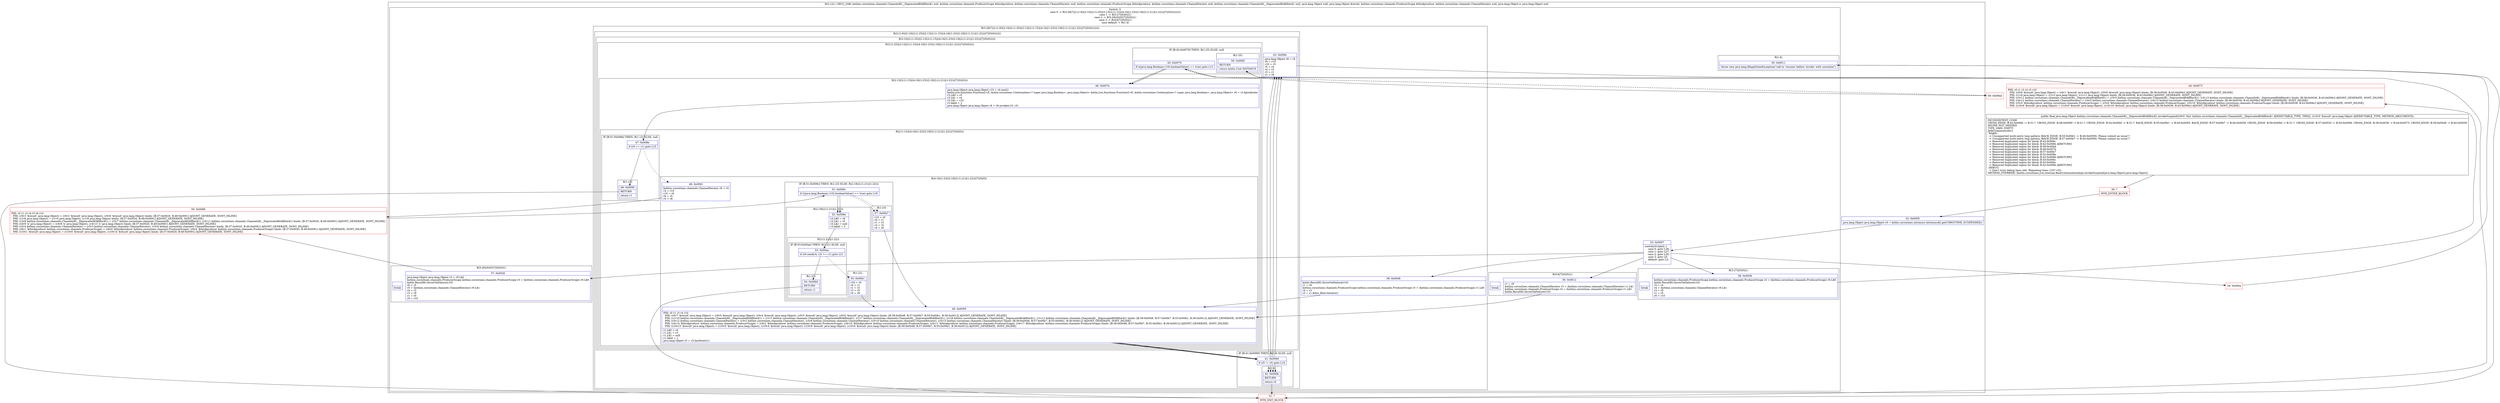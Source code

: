 digraph "CFG forkotlinx.coroutines.channels.ChannelsKt__DeprecatedKt$filter$1.invokeSuspend(Ljava\/lang\/Object;)Ljava\/lang\/Object;" {
subgraph cluster_Region_1256951270 {
label = "R(2:1|2) | DECL_VAR: kotlinx.coroutines.channels.ChannelsKt__DeprecatedKt$filter$1 null, kotlinx.coroutines.channels.ProducerScope $this$produce, kotlinx.coroutines.channels.ChannelIterator null, kotlinx.coroutines.channels.ProducerScope $this$produce, kotlinx.coroutines.channels.ChannelIterator null, kotlinx.coroutines.channels.ChannelsKt__DeprecatedKt$filter$1 null, java.lang.Object null, java.lang.Object $result, kotlinx.coroutines.channels.ProducerScope $this$produce, kotlinx.coroutines.channels.ChannelIterator null, java.lang.Object e, java.lang.Object null\l";
node [shape=record,color=blue];
Node_32 [shape=record,label="{32\:\ 0x0000|java.lang.Object java.lang.Object r0 = kotlin.coroutines.intrinsics.IntrinsicsKt.getCOROUTINE_SUSPENDED()\l}"];
subgraph cluster_SwitchRegion_1051881191 {
label = "Switch: 5
 case 0 -> R(3:28|7|(2:(1:9)|(2:10|(2:(1:25)|(2:13|(2:(1:15)|(4:16|(1:23)(2:19|(2:(1:21)|(1:22)))|7|(0)(0))))))))
 case 1 -> R(3:27|(0)(0)|1)
 case 2 -> R(5:26|(0)(0)|7|(0)(0)|1)
 case 3 -> R(4:6|7|(0)(0)|1)
 case default -> R(1:4)";
node [shape=record,color=blue];
Node_33 [shape=record,label="{33\:\ 0x0007|switch(r9.label) \{\l    case 0: goto L28;\l    case 1: goto L27;\l    case 2: goto L26;\l    case 3: goto L6;\l    default: goto L3;\l\}\l}"];
subgraph cluster_Region_1757817376 {
label = "R(3:28|7|(2:(1:9)|(2:10|(2:(1:25)|(2:13|(2:(1:15)|(4:16|(1:23)(2:19|(2:(1:21)|(1:22)))|7|(0)(0))))))))";
node [shape=record,color=blue];
Node_39 [shape=record,label="{39\:\ 0x0048|kotlin.ResultKt.throwOnFailure(r10)\lr1 = r9\lkotlinx.coroutines.channels.ProducerScope kotlinx.coroutines.channels.ProducerScope r3 = (kotlinx.coroutines.channels.ProducerScope) r1.L$0\lr4 = r3\lr3 = r1.$this_filter.iterator()\l}"];
Node_40 [shape=record,label="{40\:\ 0x0059|PHI: r0 r1 r3 r4 r10 \l  PHI: (r0v7 '$result' java.lang.Object) = (r0v0 '$result' java.lang.Object), (r0v4 '$result' java.lang.Object), (r0v5 '$result' java.lang.Object), (r0v0 '$result' java.lang.Object) binds: [B:39:0x0048, B:57:0x00b7, B:55:0x00b1, B:36:0x0012] A[DONT_GENERATE, DONT_INLINE]\l  PHI: (r1v10 kotlinx.coroutines.channels.ChannelsKt__DeprecatedKt$filter$1) = (r1v1 kotlinx.coroutines.channels.ChannelsKt__DeprecatedKt$filter$1), (r1v7 kotlinx.coroutines.channels.ChannelsKt__DeprecatedKt$filter$1), (r1v8 kotlinx.coroutines.channels.ChannelsKt__DeprecatedKt$filter$1), (r1v12 kotlinx.coroutines.channels.ChannelsKt__DeprecatedKt$filter$1) binds: [B:39:0x0048, B:57:0x00b7, B:55:0x00b1, B:36:0x0012] A[DONT_GENERATE, DONT_INLINE]\l  PHI: (r3v12 kotlinx.coroutines.channels.ChannelIterator) = (r3v2 kotlinx.coroutines.channels.ChannelIterator), (r3v9 kotlinx.coroutines.channels.ChannelIterator), (r3v10 kotlinx.coroutines.channels.ChannelIterator), (r3v15 kotlinx.coroutines.channels.ChannelIterator) binds: [B:39:0x0048, B:57:0x00b7, B:55:0x00b1, B:36:0x0012] A[DONT_GENERATE, DONT_INLINE]\l  PHI: (r4v14 '$this$produce' kotlinx.coroutines.channels.ProducerScope) = (r4v2 '$this$produce' kotlinx.coroutines.channels.ProducerScope), (r4v10 '$this$produce' kotlinx.coroutines.channels.ProducerScope), (r4v11 '$this$produce' kotlinx.coroutines.channels.ProducerScope), (r4v17 '$this$produce' kotlinx.coroutines.channels.ProducerScope) binds: [B:39:0x0048, B:57:0x00b7, B:55:0x00b1, B:36:0x0012] A[DONT_GENERATE, DONT_INLINE]\l  PHI: (r10v15 '$result' java.lang.Object) = (r10v0 '$result' java.lang.Object), (r10v4 '$result' java.lang.Object), (r10v8 '$result' java.lang.Object), (r10v0 '$result' java.lang.Object) binds: [B:39:0x0048, B:57:0x00b7, B:55:0x00b1, B:36:0x0012] A[DONT_GENERATE, DONT_INLINE]\l|r1.L$0 = r4\lr1.L$1 = r3\lr1.L$2 = null\lr1.label = 1\ljava.lang.Object r5 = r3.hasNext(r1)\l}"];
subgraph cluster_Region_628726529 {
label = "R(2:(1:9)|(2:10|(2:(1:25)|(2:13|(2:(1:15)|(4:16|(1:23)(2:19|(2:(1:21)|(1:22)))|7|(0)(0)))))))";
node [shape=record,color=blue];
subgraph cluster_IfRegion_1759290245 {
label = "IF [B:41:0x0069] THEN: R(1:9) ELSE: null";
node [shape=record,color=blue];
Node_41 [shape=record,label="{41\:\ 0x0069|if (r5 != r0) goto L10\l}"];
subgraph cluster_Region_1443732458 {
label = "R(1:9)";
node [shape=record,color=blue];
Node_42 [shape=record,label="{42\:\ 0x006b|RETURN\l|return r0\l}"];
}
}
subgraph cluster_Region_961996904 {
label = "R(2:10|(2:(1:25)|(2:13|(2:(1:15)|(4:16|(1:23)(2:19|(2:(1:21)|(1:22)))|7|(0)(0))))))";
node [shape=record,color=blue];
Node_43 [shape=record,label="{43\:\ 0x006c|java.lang.Object r8 = r0\lr0 = r10\lr10 = r5\lr5 = r4\lr4 = r3\lr3 = r1\lr1 = r8\l}"];
subgraph cluster_Region_1933284698 {
label = "R(2:(1:25)|(2:13|(2:(1:15)|(4:16|(1:23)(2:19|(2:(1:21)|(1:22)))|7|(0)(0)))))";
node [shape=record,color=blue];
subgraph cluster_IfRegion_1719244334 {
label = "IF [B:45:0x0079] THEN: R(1:25) ELSE: null";
node [shape=record,color=blue];
Node_45 [shape=record,label="{45\:\ 0x0079|if (((java.lang.Boolean) r10).booleanValue() == true) goto L13\l}"];
subgraph cluster_Region_1259411792 {
label = "R(1:25)";
node [shape=record,color=blue];
Node_59 [shape=record,label="{59\:\ 0x00bf|RETURN\l|return kotlin.Unit.INSTANCE\l}"];
}
}
subgraph cluster_Region_99316649 {
label = "R(2:13|(2:(1:15)|(4:16|(1:23)(2:19|(2:(1:21)|(1:22)))|7|(0)(0))))";
node [shape=record,color=blue];
Node_46 [shape=record,label="{46\:\ 0x007b|java.lang.Object java.lang.Object r10 = r4.next()\lkotlin.jvm.functions.Function2\<E, kotlin.coroutines.Continuation\<? super java.lang.Boolean\>, java.lang.Object\> kotlin.jvm.functions.Function2\<E, kotlin.coroutines.Continuation\<? super java.lang.Boolean\>, java.lang.Object\> r6 = r3.$predicate\lr3.L$0 = r5\lr3.L$1 = r4\lr3.L$2 = r10\lr3.label = 2\ljava.lang.Object java.lang.Object r6 = r6.invoke(r10, r3)\l}"];
subgraph cluster_Region_584655520 {
label = "R(2:(1:15)|(4:16|(1:23)(2:19|(2:(1:21)|(1:22)))|7|(0)(0)))";
node [shape=record,color=blue];
subgraph cluster_IfRegion_1545985566 {
label = "IF [B:47:0x008e] THEN: R(1:15) ELSE: null";
node [shape=record,color=blue];
Node_47 [shape=record,label="{47\:\ 0x008e|if (r6 == r1) goto L15\l}"];
subgraph cluster_Region_224916196 {
label = "R(1:15)";
node [shape=record,color=blue];
Node_48 [shape=record,label="{48\:\ 0x0090|RETURN\l|return r1\l}"];
}
}
subgraph cluster_Region_258291005 {
label = "R(4:16|(1:23)(2:19|(2:(1:21)|(1:22)))|7|(0)(0))";
node [shape=record,color=blue];
Node_49 [shape=record,label="{49\:\ 0x0091|kotlinx.coroutines.channels.ChannelIterator r8 = r4\lr4 = r10\lr10 = r6\lr6 = r5\lr5 = r8\l}"];
subgraph cluster_IfRegion_663084416 {
label = "IF [B:51:0x009c] THEN: R(1:23) ELSE: R(2:19|(2:(1:21)|(1:22)))";
node [shape=record,color=blue];
Node_51 [shape=record,label="{51\:\ 0x009c|if (((java.lang.Boolean) r10).booleanValue() == true) goto L19\l}"];
subgraph cluster_Region_440000357 {
label = "R(1:23)";
node [shape=record,color=blue];
Node_57 [shape=record,label="{57\:\ 0x00b7|r10 = r0\lr0 = r1\lr1 = r3\lr3 = r5\lr4 = r6\l}"];
}
subgraph cluster_Region_1688050617 {
label = "R(2:19|(2:(1:21)|(1:22)))";
node [shape=record,color=blue];
Node_52 [shape=record,label="{52\:\ 0x009e|r3.L$0 = r6\lr3.L$1 = r5\lr3.L$2 = null\lr3.label = 3\l}"];
subgraph cluster_Region_263874984 {
label = "R(2:(1:21)|(1:22))";
node [shape=record,color=blue];
subgraph cluster_IfRegion_1031293545 {
label = "IF [B:53:0x00ae] THEN: R(1:21) ELSE: null";
node [shape=record,color=blue];
Node_53 [shape=record,label="{53\:\ 0x00ae|if (r6.send(r4, r3) == r1) goto L21\l}"];
subgraph cluster_Region_874051995 {
label = "R(1:21)";
node [shape=record,color=blue];
Node_54 [shape=record,label="{54\:\ 0x00b0|RETURN\l|return r1\l}"];
}
}
subgraph cluster_Region_1270790718 {
label = "R(1:22)";
node [shape=record,color=blue];
Node_55 [shape=record,label="{55\:\ 0x00b1|r10 = r0\lr0 = r1\lr1 = r3\lr3 = r5\lr4 = r6\l}"];
}
}
}
}
Node_40 [shape=record,label="{40\:\ 0x0059|PHI: r0 r1 r3 r4 r10 \l  PHI: (r0v7 '$result' java.lang.Object) = (r0v0 '$result' java.lang.Object), (r0v4 '$result' java.lang.Object), (r0v5 '$result' java.lang.Object), (r0v0 '$result' java.lang.Object) binds: [B:39:0x0048, B:57:0x00b7, B:55:0x00b1, B:36:0x0012] A[DONT_GENERATE, DONT_INLINE]\l  PHI: (r1v10 kotlinx.coroutines.channels.ChannelsKt__DeprecatedKt$filter$1) = (r1v1 kotlinx.coroutines.channels.ChannelsKt__DeprecatedKt$filter$1), (r1v7 kotlinx.coroutines.channels.ChannelsKt__DeprecatedKt$filter$1), (r1v8 kotlinx.coroutines.channels.ChannelsKt__DeprecatedKt$filter$1), (r1v12 kotlinx.coroutines.channels.ChannelsKt__DeprecatedKt$filter$1) binds: [B:39:0x0048, B:57:0x00b7, B:55:0x00b1, B:36:0x0012] A[DONT_GENERATE, DONT_INLINE]\l  PHI: (r3v12 kotlinx.coroutines.channels.ChannelIterator) = (r3v2 kotlinx.coroutines.channels.ChannelIterator), (r3v9 kotlinx.coroutines.channels.ChannelIterator), (r3v10 kotlinx.coroutines.channels.ChannelIterator), (r3v15 kotlinx.coroutines.channels.ChannelIterator) binds: [B:39:0x0048, B:57:0x00b7, B:55:0x00b1, B:36:0x0012] A[DONT_GENERATE, DONT_INLINE]\l  PHI: (r4v14 '$this$produce' kotlinx.coroutines.channels.ProducerScope) = (r4v2 '$this$produce' kotlinx.coroutines.channels.ProducerScope), (r4v10 '$this$produce' kotlinx.coroutines.channels.ProducerScope), (r4v11 '$this$produce' kotlinx.coroutines.channels.ProducerScope), (r4v17 '$this$produce' kotlinx.coroutines.channels.ProducerScope) binds: [B:39:0x0048, B:57:0x00b7, B:55:0x00b1, B:36:0x0012] A[DONT_GENERATE, DONT_INLINE]\l  PHI: (r10v15 '$result' java.lang.Object) = (r10v0 '$result' java.lang.Object), (r10v4 '$result' java.lang.Object), (r10v8 '$result' java.lang.Object), (r10v0 '$result' java.lang.Object) binds: [B:39:0x0048, B:57:0x00b7, B:55:0x00b1, B:36:0x0012] A[DONT_GENERATE, DONT_INLINE]\l|r1.L$0 = r4\lr1.L$1 = r3\lr1.L$2 = null\lr1.label = 1\ljava.lang.Object r5 = r3.hasNext(r1)\l}"];
subgraph cluster_IfRegion_1375258797 {
label = "IF [B:41:0x0069] THEN: R(0) ELSE: R(0)";
node [shape=record,color=blue];
Node_41 [shape=record,label="{41\:\ 0x0069|if (r5 != r0) goto L10\l}"];
subgraph cluster_Region_1011936498 {
label = "R(0)";
node [shape=record,color=blue];
}
subgraph cluster_Region_1618687481 {
label = "R(0)";
node [shape=record,color=blue];
}
}
}
}
}
}
}
}
}
subgraph cluster_Region_710458766 {
label = "R(3:27|(0)(0)|1)";
node [shape=record,color=blue];
Node_38 [shape=record,label="{38\:\ 0x0036|kotlinx.coroutines.channels.ProducerScope kotlinx.coroutines.channels.ProducerScope r4 = (kotlinx.coroutines.channels.ProducerScope) r9.L$0\lkotlin.ResultKt.throwOnFailure(r10)\lr5 = r4\lr4 = (kotlinx.coroutines.channels.ChannelIterator) r9.L$1\lr3 = r9\lr1 = r0\lr0 = r10\l}"];
subgraph cluster_IfRegion_531562653 {
label = "IF [B:45:0x0079] THEN: R(0) ELSE: R(0)";
node [shape=record,color=blue];
Node_45 [shape=record,label="{45\:\ 0x0079|if (((java.lang.Boolean) r10).booleanValue() == true) goto L13\l}"];
subgraph cluster_Region_1820915410 {
label = "R(0)";
node [shape=record,color=blue];
}
subgraph cluster_Region_1459921101 {
label = "R(0)";
node [shape=record,color=blue];
}
}
Node_InsnContainer_1860797225 [shape=record,label="{|break\l}"];
}
subgraph cluster_Region_1011515806 {
label = "R(5:26|(0)(0)|7|(0)(0)|1)";
node [shape=record,color=blue];
Node_37 [shape=record,label="{37\:\ 0x0020|java.lang.Object java.lang.Object r3 = r9.L$2\lkotlinx.coroutines.channels.ProducerScope kotlinx.coroutines.channels.ProducerScope r5 = (kotlinx.coroutines.channels.ProducerScope) r9.L$0\lkotlin.ResultKt.throwOnFailure(r10)\lr6 = r5\lr5 = (kotlinx.coroutines.channels.ChannelIterator) r9.L$1\lr4 = r3\lr3 = r9\lr1 = r0\lr0 = r10\l}"];
subgraph cluster_IfRegion_153472385 {
label = "IF [B:51:0x009c] THEN: R(0) ELSE: R(0)";
node [shape=record,color=blue];
Node_51 [shape=record,label="{51\:\ 0x009c|if (((java.lang.Boolean) r10).booleanValue() == true) goto L19\l}"];
subgraph cluster_Region_581997585 {
label = "R(0)";
node [shape=record,color=blue];
}
subgraph cluster_Region_1354779202 {
label = "R(0)";
node [shape=record,color=blue];
}
}
Node_40 [shape=record,label="{40\:\ 0x0059|PHI: r0 r1 r3 r4 r10 \l  PHI: (r0v7 '$result' java.lang.Object) = (r0v0 '$result' java.lang.Object), (r0v4 '$result' java.lang.Object), (r0v5 '$result' java.lang.Object), (r0v0 '$result' java.lang.Object) binds: [B:39:0x0048, B:57:0x00b7, B:55:0x00b1, B:36:0x0012] A[DONT_GENERATE, DONT_INLINE]\l  PHI: (r1v10 kotlinx.coroutines.channels.ChannelsKt__DeprecatedKt$filter$1) = (r1v1 kotlinx.coroutines.channels.ChannelsKt__DeprecatedKt$filter$1), (r1v7 kotlinx.coroutines.channels.ChannelsKt__DeprecatedKt$filter$1), (r1v8 kotlinx.coroutines.channels.ChannelsKt__DeprecatedKt$filter$1), (r1v12 kotlinx.coroutines.channels.ChannelsKt__DeprecatedKt$filter$1) binds: [B:39:0x0048, B:57:0x00b7, B:55:0x00b1, B:36:0x0012] A[DONT_GENERATE, DONT_INLINE]\l  PHI: (r3v12 kotlinx.coroutines.channels.ChannelIterator) = (r3v2 kotlinx.coroutines.channels.ChannelIterator), (r3v9 kotlinx.coroutines.channels.ChannelIterator), (r3v10 kotlinx.coroutines.channels.ChannelIterator), (r3v15 kotlinx.coroutines.channels.ChannelIterator) binds: [B:39:0x0048, B:57:0x00b7, B:55:0x00b1, B:36:0x0012] A[DONT_GENERATE, DONT_INLINE]\l  PHI: (r4v14 '$this$produce' kotlinx.coroutines.channels.ProducerScope) = (r4v2 '$this$produce' kotlinx.coroutines.channels.ProducerScope), (r4v10 '$this$produce' kotlinx.coroutines.channels.ProducerScope), (r4v11 '$this$produce' kotlinx.coroutines.channels.ProducerScope), (r4v17 '$this$produce' kotlinx.coroutines.channels.ProducerScope) binds: [B:39:0x0048, B:57:0x00b7, B:55:0x00b1, B:36:0x0012] A[DONT_GENERATE, DONT_INLINE]\l  PHI: (r10v15 '$result' java.lang.Object) = (r10v0 '$result' java.lang.Object), (r10v4 '$result' java.lang.Object), (r10v8 '$result' java.lang.Object), (r10v0 '$result' java.lang.Object) binds: [B:39:0x0048, B:57:0x00b7, B:55:0x00b1, B:36:0x0012] A[DONT_GENERATE, DONT_INLINE]\l|r1.L$0 = r4\lr1.L$1 = r3\lr1.L$2 = null\lr1.label = 1\ljava.lang.Object r5 = r3.hasNext(r1)\l}"];
subgraph cluster_IfRegion_1547012508 {
label = "IF [B:41:0x0069] THEN: R(0) ELSE: R(0)";
node [shape=record,color=blue];
Node_41 [shape=record,label="{41\:\ 0x0069|if (r5 != r0) goto L10\l}"];
subgraph cluster_Region_1913809848 {
label = "R(0)";
node [shape=record,color=blue];
}
subgraph cluster_Region_1434253758 {
label = "R(0)";
node [shape=record,color=blue];
}
}
Node_InsnContainer_1934290716 [shape=record,label="{|break\l}"];
}
subgraph cluster_Region_2146187829 {
label = "R(4:6|7|(0)(0)|1)";
node [shape=record,color=blue];
Node_36 [shape=record,label="{36\:\ 0x0012|r1 = r9\lkotlinx.coroutines.channels.ChannelIterator r3 = (kotlinx.coroutines.channels.ChannelIterator) r1.L$1\lkotlinx.coroutines.channels.ProducerScope r4 = (kotlinx.coroutines.channels.ProducerScope) r1.L$0\lkotlin.ResultKt.throwOnFailure(r10)\l}"];
Node_40 [shape=record,label="{40\:\ 0x0059|PHI: r0 r1 r3 r4 r10 \l  PHI: (r0v7 '$result' java.lang.Object) = (r0v0 '$result' java.lang.Object), (r0v4 '$result' java.lang.Object), (r0v5 '$result' java.lang.Object), (r0v0 '$result' java.lang.Object) binds: [B:39:0x0048, B:57:0x00b7, B:55:0x00b1, B:36:0x0012] A[DONT_GENERATE, DONT_INLINE]\l  PHI: (r1v10 kotlinx.coroutines.channels.ChannelsKt__DeprecatedKt$filter$1) = (r1v1 kotlinx.coroutines.channels.ChannelsKt__DeprecatedKt$filter$1), (r1v7 kotlinx.coroutines.channels.ChannelsKt__DeprecatedKt$filter$1), (r1v8 kotlinx.coroutines.channels.ChannelsKt__DeprecatedKt$filter$1), (r1v12 kotlinx.coroutines.channels.ChannelsKt__DeprecatedKt$filter$1) binds: [B:39:0x0048, B:57:0x00b7, B:55:0x00b1, B:36:0x0012] A[DONT_GENERATE, DONT_INLINE]\l  PHI: (r3v12 kotlinx.coroutines.channels.ChannelIterator) = (r3v2 kotlinx.coroutines.channels.ChannelIterator), (r3v9 kotlinx.coroutines.channels.ChannelIterator), (r3v10 kotlinx.coroutines.channels.ChannelIterator), (r3v15 kotlinx.coroutines.channels.ChannelIterator) binds: [B:39:0x0048, B:57:0x00b7, B:55:0x00b1, B:36:0x0012] A[DONT_GENERATE, DONT_INLINE]\l  PHI: (r4v14 '$this$produce' kotlinx.coroutines.channels.ProducerScope) = (r4v2 '$this$produce' kotlinx.coroutines.channels.ProducerScope), (r4v10 '$this$produce' kotlinx.coroutines.channels.ProducerScope), (r4v11 '$this$produce' kotlinx.coroutines.channels.ProducerScope), (r4v17 '$this$produce' kotlinx.coroutines.channels.ProducerScope) binds: [B:39:0x0048, B:57:0x00b7, B:55:0x00b1, B:36:0x0012] A[DONT_GENERATE, DONT_INLINE]\l  PHI: (r10v15 '$result' java.lang.Object) = (r10v0 '$result' java.lang.Object), (r10v4 '$result' java.lang.Object), (r10v8 '$result' java.lang.Object), (r10v0 '$result' java.lang.Object) binds: [B:39:0x0048, B:57:0x00b7, B:55:0x00b1, B:36:0x0012] A[DONT_GENERATE, DONT_INLINE]\l|r1.L$0 = r4\lr1.L$1 = r3\lr1.L$2 = null\lr1.label = 1\ljava.lang.Object r5 = r3.hasNext(r1)\l}"];
subgraph cluster_IfRegion_1725799227 {
label = "IF [B:41:0x0069] THEN: R(0) ELSE: R(0)";
node [shape=record,color=blue];
Node_41 [shape=record,label="{41\:\ 0x0069|if (r5 != r0) goto L10\l}"];
subgraph cluster_Region_554318189 {
label = "R(0)";
node [shape=record,color=blue];
}
subgraph cluster_Region_1076156767 {
label = "R(0)";
node [shape=record,color=blue];
}
}
Node_InsnContainer_1923574252 [shape=record,label="{|break\l}"];
}
subgraph cluster_Region_1446075051 {
label = "R(1:4)";
node [shape=record,color=blue];
Node_35 [shape=record,label="{35\:\ 0x0011|throw new java.lang.IllegalStateException(\"call to 'resume' before 'invoke' with coroutine\")\l}"];
}
}
}
Node_30 [shape=record,color=red,label="{30\:\ ?|MTH_ENTER_BLOCK\l}"];
Node_34 [shape=record,color=red,label="{34\:\ 0x000a}"];
Node_31 [shape=record,color=red,label="{31\:\ ?|MTH_EXIT_BLOCK\l}"];
Node_44 [shape=record,color=red,label="{44\:\ 0x0073|PHI: r0 r1 r3 r4 r5 r10 \l  PHI: (r0v6 '$result' java.lang.Object) = (r0v1 '$result' java.lang.Object), (r0v8 '$result' java.lang.Object) binds: [B:38:0x0036, B:43:0x006c] A[DONT_GENERATE, DONT_INLINE]\l  PHI: (r1v9 java.lang.Object) = (r1v3 java.lang.Object), (r1v11 java.lang.Object) binds: [B:38:0x0036, B:43:0x006c] A[DONT_GENERATE, DONT_INLINE]\l  PHI: (r3v11 kotlinx.coroutines.channels.ChannelsKt__DeprecatedKt$filter$1) = (r3v5 kotlinx.coroutines.channels.ChannelsKt__DeprecatedKt$filter$1), (r3v13 kotlinx.coroutines.channels.ChannelsKt__DeprecatedKt$filter$1) binds: [B:38:0x0036, B:43:0x006c] A[DONT_GENERATE, DONT_INLINE]\l  PHI: (r4v12 kotlinx.coroutines.channels.ChannelIterator) = (r4v5 kotlinx.coroutines.channels.ChannelIterator), (r4v15 kotlinx.coroutines.channels.ChannelIterator) binds: [B:38:0x0036, B:43:0x006c] A[DONT_GENERATE, DONT_INLINE]\l  PHI: (r5v5 '$this$produce' kotlinx.coroutines.channels.ProducerScope) = (r5v0 '$this$produce' kotlinx.coroutines.channels.ProducerScope), (r5v10 '$this$produce' kotlinx.coroutines.channels.ProducerScope) binds: [B:38:0x0036, B:43:0x006c] A[DONT_GENERATE, DONT_INLINE]\l  PHI: (r10v9 '$result' java.lang.Object) = (r10v0 '$result' java.lang.Object), (r10v16 '$result' java.lang.Object) binds: [B:38:0x0036, B:43:0x006c] A[DONT_GENERATE, DONT_INLINE]\l}"];
Node_50 [shape=record,color=red,label="{50\:\ 0x0096|PHI: r0 r1 r3 r4 r5 r6 r10 \l  PHI: (r0v3 '$result' java.lang.Object) = (r0v2 '$result' java.lang.Object), (r0v6 '$result' java.lang.Object) binds: [B:37:0x0020, B:49:0x0091] A[DONT_GENERATE, DONT_INLINE]\l  PHI: (r1v6 java.lang.Object) = (r1v5 java.lang.Object), (r1v9 java.lang.Object) binds: [B:37:0x0020, B:49:0x0091] A[DONT_GENERATE, DONT_INLINE]\l  PHI: (r3v8 kotlinx.coroutines.channels.ChannelsKt__DeprecatedKt$filter$1) = (r3v7 kotlinx.coroutines.channels.ChannelsKt__DeprecatedKt$filter$1), (r3v11 kotlinx.coroutines.channels.ChannelsKt__DeprecatedKt$filter$1) binds: [B:37:0x0020, B:49:0x0091] A[DONT_GENERATE, DONT_INLINE]\l  PHI: (r4v9 'e' java.lang.Object) = (r4v8 'e' java.lang.Object), (r4v13 'e' java.lang.Object) binds: [B:37:0x0020, B:49:0x0091] A[DONT_GENERATE, DONT_INLINE]\l  PHI: (r5v4 kotlinx.coroutines.channels.ChannelIterator) = (r5v3 kotlinx.coroutines.channels.ChannelIterator), (r5v6 kotlinx.coroutines.channels.ChannelIterator) binds: [B:37:0x0020, B:49:0x0091] A[DONT_GENERATE, DONT_INLINE]\l  PHI: (r6v1 '$this$produce' kotlinx.coroutines.channels.ProducerScope) = (r6v0 '$this$produce' kotlinx.coroutines.channels.ProducerScope), (r6v4 '$this$produce' kotlinx.coroutines.channels.ProducerScope) binds: [B:37:0x0020, B:49:0x0091] A[DONT_GENERATE, DONT_INLINE]\l  PHI: (r10v1 '$result' java.lang.Object) = (r10v0 '$result' java.lang.Object), (r10v14 '$result' java.lang.Object) binds: [B:37:0x0020, B:49:0x0091] A[DONT_GENERATE, DONT_INLINE]\l}"];
Node_58 [shape=record,color=red,label="{58\:\ 0x00bd}"];
MethodNode[shape=record,label="{public final java.lang.Object kotlinx.coroutines.channels.ChannelsKt__DeprecatedKt$filter$1.invokeSuspend((r9v0 'this' kotlinx.coroutines.channels.ChannelsKt__DeprecatedKt$filter$1 A[IMMUTABLE_TYPE, THIS]), (r10v0 '$result' java.lang.Object A[IMMUTABLE_TYPE, METHOD_ARGUMENT]))  | INCONSISTENT_CODE\lCROSS_EDGE: B:42:0x006b \-\> B:31:?, CROSS_EDGE: B:48:0x0090 \-\> B:31:?, CROSS_EDGE: B:54:0x00b0 \-\> B:31:?, BACK_EDGE: B:55:0x00b1 \-\> B:40:0x0059, BACK_EDGE: B:57:0x00b7 \-\> B:40:0x0059, CROSS_EDGE: B:59:0x00bf \-\> B:31:?, CROSS_EDGE: B:37:0x0020 \-\> B:50:0x0096, CROSS_EDGE: B:38:0x0036 \-\> B:44:0x0073, CROSS_EDGE: B:39:0x0048 \-\> B:40:0x0059\lINLINE_NOT_NEEDED\lTYPE_VARS: EMPTY\lJadxCommentsAttr\{\l WARN: \l \-\> Unsupported multi\-entry loop pattern (BACK_EDGE: B:55:0x00b1 \-\> B:40:0x0059). Please submit an issue!!!\l \-\> Unsupported multi\-entry loop pattern (BACK_EDGE: B:57:0x00b7 \-\> B:40:0x0059). Please submit an issue!!!\l \-\> Removed duplicated region for block: B:43:0x006c \l \-\> Removed duplicated region for block: B:42:0x006b A[RETURN]\l \-\> Removed duplicated region for block: B:58:0x00bd \l \-\> Removed duplicated region for block: B:46:0x007b \l \-\> Removed duplicated region for block: B:57:0x00b7 \l \-\> Removed duplicated region for block: B:52:0x009e \l \-\> Removed duplicated region for block: B:42:0x006b A[RETURN]\l \-\> Removed duplicated region for block: B:43:0x006c \l \-\> Removed duplicated region for block: B:43:0x006c \l \-\> Removed duplicated region for block: B:42:0x006b A[RETURN]\l DEBUG: \l \-\> Don't trust debug lines info. Repeating lines: [197=5]\}\lMETHOD_OVERRIDE: [kotlin.coroutines.jvm.internal.BaseContinuationImpl.invokeSuspend(java.lang.Object):java.lang.Object]\l}"];
MethodNode -> Node_30;Node_32 -> Node_33;
Node_33 -> Node_34;
Node_33 -> Node_36;
Node_33 -> Node_37;
Node_33 -> Node_38;
Node_33 -> Node_39;
Node_39 -> Node_40;
Node_40 -> Node_41;
Node_41 -> Node_42[style=dashed];
Node_41 -> Node_43;
Node_42 -> Node_31;
Node_43 -> Node_44;
Node_45 -> Node_46;
Node_45 -> Node_58[style=dashed];
Node_59 -> Node_31;
Node_46 -> Node_47;
Node_47 -> Node_48;
Node_47 -> Node_49[style=dashed];
Node_48 -> Node_31;
Node_49 -> Node_50;
Node_51 -> Node_52;
Node_51 -> Node_57[style=dashed];
Node_57 -> Node_40;
Node_52 -> Node_53;
Node_53 -> Node_54;
Node_53 -> Node_55[style=dashed];
Node_54 -> Node_31;
Node_55 -> Node_40;
Node_40 -> Node_41;
Node_41 -> Node_42[style=dashed];
Node_41 -> Node_43;
Node_38 -> Node_44;
Node_45 -> Node_46;
Node_45 -> Node_58[style=dashed];
Node_37 -> Node_50;
Node_51 -> Node_52;
Node_51 -> Node_57[style=dashed];
Node_40 -> Node_41;
Node_41 -> Node_42[style=dashed];
Node_41 -> Node_43;
Node_36 -> Node_40;
Node_40 -> Node_41;
Node_41 -> Node_42[style=dashed];
Node_41 -> Node_43;
Node_35 -> Node_31;
Node_30 -> Node_32;
Node_34 -> Node_35;
Node_44 -> Node_45;
Node_50 -> Node_51;
Node_58 -> Node_59;
}


